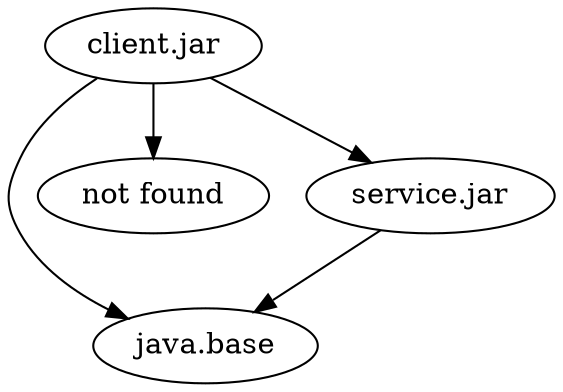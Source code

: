 digraph "summary" {
  "client.jar"                                       -> "java.base";
  "client.jar"                                       -> "not found";
  "client.jar"                                       -> "service.jar";
  "service.jar"                                      -> "java.base";
}
